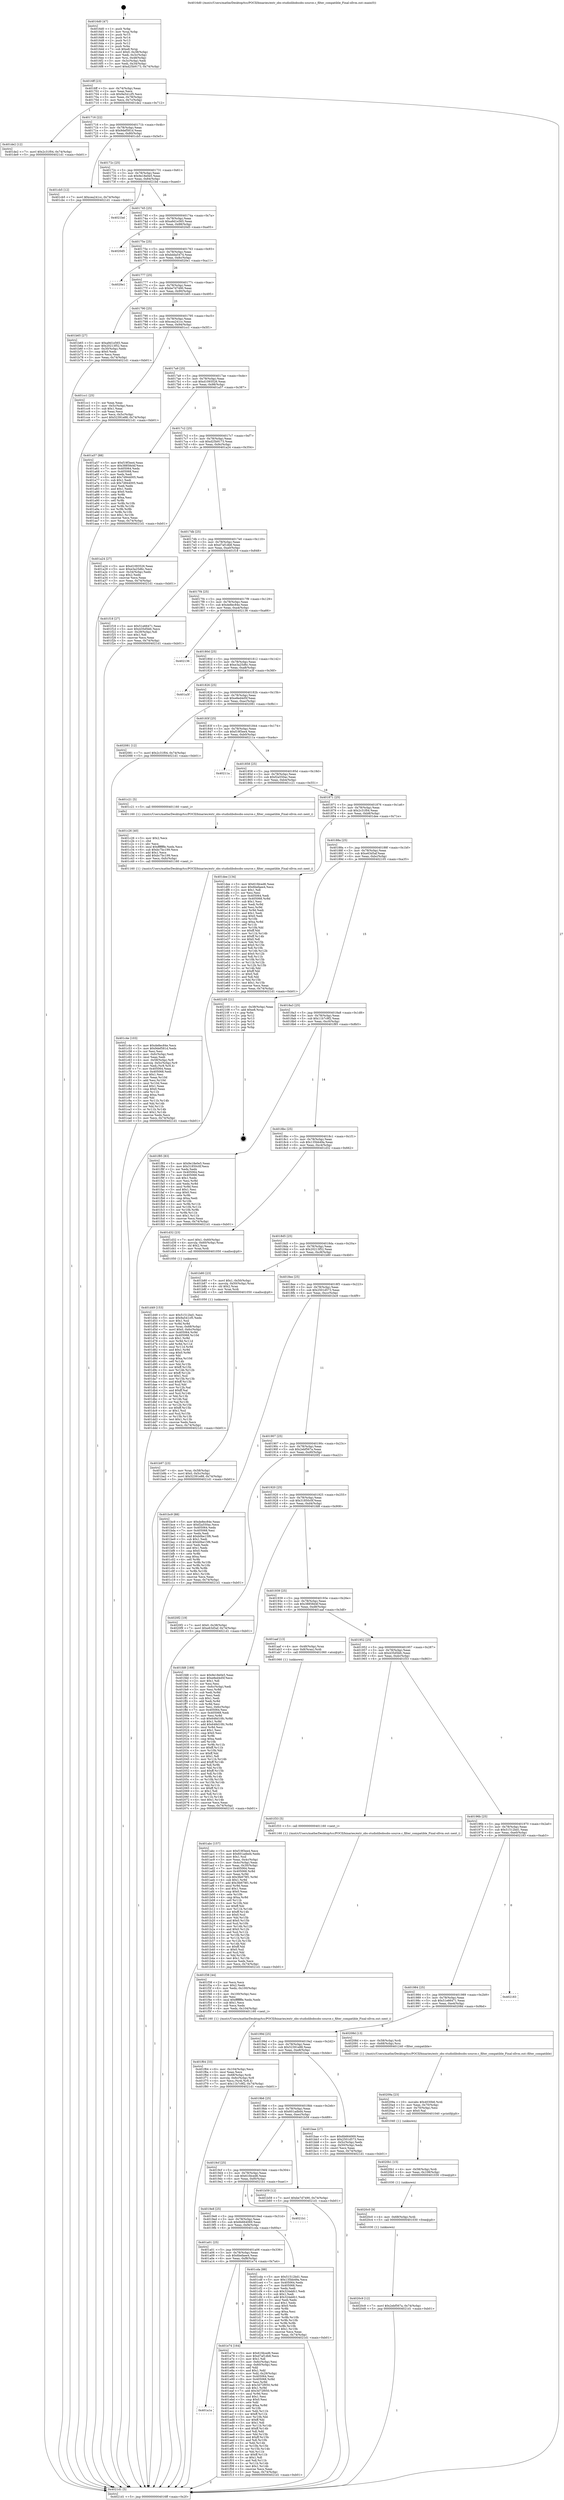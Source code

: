 digraph "0x4016d0" {
  label = "0x4016d0 (/mnt/c/Users/mathe/Desktop/tcc/POCII/binaries/extr_obs-studiolibobsobs-source.c_filter_compatible_Final-ollvm.out::main(0))"
  labelloc = "t"
  node[shape=record]

  Entry [label="",width=0.3,height=0.3,shape=circle,fillcolor=black,style=filled]
  "0x4016ff" [label="{
     0x4016ff [23]\l
     | [instrs]\l
     &nbsp;&nbsp;0x4016ff \<+3\>: mov -0x74(%rbp),%eax\l
     &nbsp;&nbsp;0x401702 \<+2\>: mov %eax,%ecx\l
     &nbsp;&nbsp;0x401704 \<+6\>: sub $0x9a541cf5,%ecx\l
     &nbsp;&nbsp;0x40170a \<+3\>: mov %eax,-0x78(%rbp)\l
     &nbsp;&nbsp;0x40170d \<+3\>: mov %ecx,-0x7c(%rbp)\l
     &nbsp;&nbsp;0x401710 \<+6\>: je 0000000000401de2 \<main+0x712\>\l
  }"]
  "0x401de2" [label="{
     0x401de2 [12]\l
     | [instrs]\l
     &nbsp;&nbsp;0x401de2 \<+7\>: movl $0x2c31f04,-0x74(%rbp)\l
     &nbsp;&nbsp;0x401de9 \<+5\>: jmp 00000000004021d1 \<main+0xb01\>\l
  }"]
  "0x401716" [label="{
     0x401716 [22]\l
     | [instrs]\l
     &nbsp;&nbsp;0x401716 \<+5\>: jmp 000000000040171b \<main+0x4b\>\l
     &nbsp;&nbsp;0x40171b \<+3\>: mov -0x78(%rbp),%eax\l
     &nbsp;&nbsp;0x40171e \<+5\>: sub $0x9def581d,%eax\l
     &nbsp;&nbsp;0x401723 \<+3\>: mov %eax,-0x80(%rbp)\l
     &nbsp;&nbsp;0x401726 \<+6\>: je 0000000000401cb5 \<main+0x5e5\>\l
  }"]
  Exit [label="",width=0.3,height=0.3,shape=circle,fillcolor=black,style=filled,peripheries=2]
  "0x401cb5" [label="{
     0x401cb5 [12]\l
     | [instrs]\l
     &nbsp;&nbsp;0x401cb5 \<+7\>: movl $0xcea241cc,-0x74(%rbp)\l
     &nbsp;&nbsp;0x401cbc \<+5\>: jmp 00000000004021d1 \<main+0xb01\>\l
  }"]
  "0x40172c" [label="{
     0x40172c [25]\l
     | [instrs]\l
     &nbsp;&nbsp;0x40172c \<+5\>: jmp 0000000000401731 \<main+0x61\>\l
     &nbsp;&nbsp;0x401731 \<+3\>: mov -0x78(%rbp),%eax\l
     &nbsp;&nbsp;0x401734 \<+5\>: sub $0x9e18e0e5,%eax\l
     &nbsp;&nbsp;0x401739 \<+6\>: mov %eax,-0x84(%rbp)\l
     &nbsp;&nbsp;0x40173f \<+6\>: je 00000000004021bd \<main+0xaed\>\l
  }"]
  "0x4020c9" [label="{
     0x4020c9 [12]\l
     | [instrs]\l
     &nbsp;&nbsp;0x4020c9 \<+7\>: movl $0x2ebf567a,-0x74(%rbp)\l
     &nbsp;&nbsp;0x4020d0 \<+5\>: jmp 00000000004021d1 \<main+0xb01\>\l
  }"]
  "0x4021bd" [label="{
     0x4021bd\l
  }", style=dashed]
  "0x401745" [label="{
     0x401745 [25]\l
     | [instrs]\l
     &nbsp;&nbsp;0x401745 \<+5\>: jmp 000000000040174a \<main+0x7a\>\l
     &nbsp;&nbsp;0x40174a \<+3\>: mov -0x78(%rbp),%eax\l
     &nbsp;&nbsp;0x40174d \<+5\>: sub $0xa9d1e565,%eax\l
     &nbsp;&nbsp;0x401752 \<+6\>: mov %eax,-0x88(%rbp)\l
     &nbsp;&nbsp;0x401758 \<+6\>: je 00000000004020d5 \<main+0xa05\>\l
  }"]
  "0x4020c0" [label="{
     0x4020c0 [9]\l
     | [instrs]\l
     &nbsp;&nbsp;0x4020c0 \<+4\>: mov -0x68(%rbp),%rdi\l
     &nbsp;&nbsp;0x4020c4 \<+5\>: call 0000000000401030 \<free@plt\>\l
     | [calls]\l
     &nbsp;&nbsp;0x401030 \{1\} (unknown)\l
  }"]
  "0x4020d5" [label="{
     0x4020d5\l
  }", style=dashed]
  "0x40175e" [label="{
     0x40175e [25]\l
     | [instrs]\l
     &nbsp;&nbsp;0x40175e \<+5\>: jmp 0000000000401763 \<main+0x93\>\l
     &nbsp;&nbsp;0x401763 \<+3\>: mov -0x78(%rbp),%eax\l
     &nbsp;&nbsp;0x401766 \<+5\>: sub $0xbdda5474,%eax\l
     &nbsp;&nbsp;0x40176b \<+6\>: mov %eax,-0x8c(%rbp)\l
     &nbsp;&nbsp;0x401771 \<+6\>: je 00000000004020e1 \<main+0xa11\>\l
  }"]
  "0x4020b1" [label="{
     0x4020b1 [15]\l
     | [instrs]\l
     &nbsp;&nbsp;0x4020b1 \<+4\>: mov -0x58(%rbp),%rdi\l
     &nbsp;&nbsp;0x4020b5 \<+6\>: mov %eax,-0x108(%rbp)\l
     &nbsp;&nbsp;0x4020bb \<+5\>: call 0000000000401030 \<free@plt\>\l
     | [calls]\l
     &nbsp;&nbsp;0x401030 \{1\} (unknown)\l
  }"]
  "0x4020e1" [label="{
     0x4020e1\l
  }", style=dashed]
  "0x401777" [label="{
     0x401777 [25]\l
     | [instrs]\l
     &nbsp;&nbsp;0x401777 \<+5\>: jmp 000000000040177c \<main+0xac\>\l
     &nbsp;&nbsp;0x40177c \<+3\>: mov -0x78(%rbp),%eax\l
     &nbsp;&nbsp;0x40177f \<+5\>: sub $0xbe7d7490,%eax\l
     &nbsp;&nbsp;0x401784 \<+6\>: mov %eax,-0x90(%rbp)\l
     &nbsp;&nbsp;0x40178a \<+6\>: je 0000000000401b65 \<main+0x495\>\l
  }"]
  "0x40209a" [label="{
     0x40209a [23]\l
     | [instrs]\l
     &nbsp;&nbsp;0x40209a \<+10\>: movabs $0x4030b6,%rdi\l
     &nbsp;&nbsp;0x4020a4 \<+3\>: mov %eax,-0x70(%rbp)\l
     &nbsp;&nbsp;0x4020a7 \<+3\>: mov -0x70(%rbp),%esi\l
     &nbsp;&nbsp;0x4020aa \<+2\>: mov $0x0,%al\l
     &nbsp;&nbsp;0x4020ac \<+5\>: call 0000000000401040 \<printf@plt\>\l
     | [calls]\l
     &nbsp;&nbsp;0x401040 \{1\} (unknown)\l
  }"]
  "0x401b65" [label="{
     0x401b65 [27]\l
     | [instrs]\l
     &nbsp;&nbsp;0x401b65 \<+5\>: mov $0xa9d1e565,%eax\l
     &nbsp;&nbsp;0x401b6a \<+5\>: mov $0x20213f52,%ecx\l
     &nbsp;&nbsp;0x401b6f \<+3\>: mov -0x30(%rbp),%edx\l
     &nbsp;&nbsp;0x401b72 \<+3\>: cmp $0x0,%edx\l
     &nbsp;&nbsp;0x401b75 \<+3\>: cmove %ecx,%eax\l
     &nbsp;&nbsp;0x401b78 \<+3\>: mov %eax,-0x74(%rbp)\l
     &nbsp;&nbsp;0x401b7b \<+5\>: jmp 00000000004021d1 \<main+0xb01\>\l
  }"]
  "0x401790" [label="{
     0x401790 [25]\l
     | [instrs]\l
     &nbsp;&nbsp;0x401790 \<+5\>: jmp 0000000000401795 \<main+0xc5\>\l
     &nbsp;&nbsp;0x401795 \<+3\>: mov -0x78(%rbp),%eax\l
     &nbsp;&nbsp;0x401798 \<+5\>: sub $0xcea241cc,%eax\l
     &nbsp;&nbsp;0x40179d \<+6\>: mov %eax,-0x94(%rbp)\l
     &nbsp;&nbsp;0x4017a3 \<+6\>: je 0000000000401cc1 \<main+0x5f1\>\l
  }"]
  "0x401f64" [label="{
     0x401f64 [33]\l
     | [instrs]\l
     &nbsp;&nbsp;0x401f64 \<+6\>: mov -0x104(%rbp),%ecx\l
     &nbsp;&nbsp;0x401f6a \<+3\>: imul %eax,%ecx\l
     &nbsp;&nbsp;0x401f6d \<+4\>: mov -0x68(%rbp),%rdi\l
     &nbsp;&nbsp;0x401f71 \<+4\>: movslq -0x6c(%rbp),%r8\l
     &nbsp;&nbsp;0x401f75 \<+4\>: mov %ecx,(%rdi,%r8,4)\l
     &nbsp;&nbsp;0x401f79 \<+7\>: movl $0x11b7c9f2,-0x74(%rbp)\l
     &nbsp;&nbsp;0x401f80 \<+5\>: jmp 00000000004021d1 \<main+0xb01\>\l
  }"]
  "0x401cc1" [label="{
     0x401cc1 [25]\l
     | [instrs]\l
     &nbsp;&nbsp;0x401cc1 \<+2\>: xor %eax,%eax\l
     &nbsp;&nbsp;0x401cc3 \<+3\>: mov -0x5c(%rbp),%ecx\l
     &nbsp;&nbsp;0x401cc6 \<+3\>: sub $0x1,%eax\l
     &nbsp;&nbsp;0x401cc9 \<+2\>: sub %eax,%ecx\l
     &nbsp;&nbsp;0x401ccb \<+3\>: mov %ecx,-0x5c(%rbp)\l
     &nbsp;&nbsp;0x401cce \<+7\>: movl $0x52391e88,-0x74(%rbp)\l
     &nbsp;&nbsp;0x401cd5 \<+5\>: jmp 00000000004021d1 \<main+0xb01\>\l
  }"]
  "0x4017a9" [label="{
     0x4017a9 [25]\l
     | [instrs]\l
     &nbsp;&nbsp;0x4017a9 \<+5\>: jmp 00000000004017ae \<main+0xde\>\l
     &nbsp;&nbsp;0x4017ae \<+3\>: mov -0x78(%rbp),%eax\l
     &nbsp;&nbsp;0x4017b1 \<+5\>: sub $0xd1093526,%eax\l
     &nbsp;&nbsp;0x4017b6 \<+6\>: mov %eax,-0x98(%rbp)\l
     &nbsp;&nbsp;0x4017bc \<+6\>: je 0000000000401a57 \<main+0x387\>\l
  }"]
  "0x401f38" [label="{
     0x401f38 [44]\l
     | [instrs]\l
     &nbsp;&nbsp;0x401f38 \<+2\>: xor %ecx,%ecx\l
     &nbsp;&nbsp;0x401f3a \<+5\>: mov $0x2,%edx\l
     &nbsp;&nbsp;0x401f3f \<+6\>: mov %edx,-0x100(%rbp)\l
     &nbsp;&nbsp;0x401f45 \<+1\>: cltd\l
     &nbsp;&nbsp;0x401f46 \<+6\>: mov -0x100(%rbp),%esi\l
     &nbsp;&nbsp;0x401f4c \<+2\>: idiv %esi\l
     &nbsp;&nbsp;0x401f4e \<+6\>: imul $0xfffffffe,%edx,%edx\l
     &nbsp;&nbsp;0x401f54 \<+3\>: sub $0x1,%ecx\l
     &nbsp;&nbsp;0x401f57 \<+2\>: sub %ecx,%edx\l
     &nbsp;&nbsp;0x401f59 \<+6\>: mov %edx,-0x104(%rbp)\l
     &nbsp;&nbsp;0x401f5f \<+5\>: call 0000000000401160 \<next_i\>\l
     | [calls]\l
     &nbsp;&nbsp;0x401160 \{1\} (/mnt/c/Users/mathe/Desktop/tcc/POCII/binaries/extr_obs-studiolibobsobs-source.c_filter_compatible_Final-ollvm.out::next_i)\l
  }"]
  "0x401a57" [label="{
     0x401a57 [88]\l
     | [instrs]\l
     &nbsp;&nbsp;0x401a57 \<+5\>: mov $0xf19f3ee4,%eax\l
     &nbsp;&nbsp;0x401a5c \<+5\>: mov $0x38858d4f,%ecx\l
     &nbsp;&nbsp;0x401a61 \<+7\>: mov 0x405064,%edx\l
     &nbsp;&nbsp;0x401a68 \<+7\>: mov 0x405068,%esi\l
     &nbsp;&nbsp;0x401a6f \<+2\>: mov %edx,%edi\l
     &nbsp;&nbsp;0x401a71 \<+6\>: add $0x7d944005,%edi\l
     &nbsp;&nbsp;0x401a77 \<+3\>: sub $0x1,%edi\l
     &nbsp;&nbsp;0x401a7a \<+6\>: sub $0x7d944005,%edi\l
     &nbsp;&nbsp;0x401a80 \<+3\>: imul %edi,%edx\l
     &nbsp;&nbsp;0x401a83 \<+3\>: and $0x1,%edx\l
     &nbsp;&nbsp;0x401a86 \<+3\>: cmp $0x0,%edx\l
     &nbsp;&nbsp;0x401a89 \<+4\>: sete %r8b\l
     &nbsp;&nbsp;0x401a8d \<+3\>: cmp $0xa,%esi\l
     &nbsp;&nbsp;0x401a90 \<+4\>: setl %r9b\l
     &nbsp;&nbsp;0x401a94 \<+3\>: mov %r8b,%r10b\l
     &nbsp;&nbsp;0x401a97 \<+3\>: and %r9b,%r10b\l
     &nbsp;&nbsp;0x401a9a \<+3\>: xor %r9b,%r8b\l
     &nbsp;&nbsp;0x401a9d \<+3\>: or %r8b,%r10b\l
     &nbsp;&nbsp;0x401aa0 \<+4\>: test $0x1,%r10b\l
     &nbsp;&nbsp;0x401aa4 \<+3\>: cmovne %ecx,%eax\l
     &nbsp;&nbsp;0x401aa7 \<+3\>: mov %eax,-0x74(%rbp)\l
     &nbsp;&nbsp;0x401aaa \<+5\>: jmp 00000000004021d1 \<main+0xb01\>\l
  }"]
  "0x4017c2" [label="{
     0x4017c2 [25]\l
     | [instrs]\l
     &nbsp;&nbsp;0x4017c2 \<+5\>: jmp 00000000004017c7 \<main+0xf7\>\l
     &nbsp;&nbsp;0x4017c7 \<+3\>: mov -0x78(%rbp),%eax\l
     &nbsp;&nbsp;0x4017ca \<+5\>: sub $0xd25b9173,%eax\l
     &nbsp;&nbsp;0x4017cf \<+6\>: mov %eax,-0x9c(%rbp)\l
     &nbsp;&nbsp;0x4017d5 \<+6\>: je 0000000000401a24 \<main+0x354\>\l
  }"]
  "0x401a1a" [label="{
     0x401a1a\l
  }", style=dashed]
  "0x401a24" [label="{
     0x401a24 [27]\l
     | [instrs]\l
     &nbsp;&nbsp;0x401a24 \<+5\>: mov $0xd1093526,%eax\l
     &nbsp;&nbsp;0x401a29 \<+5\>: mov $0xe3a25d6c,%ecx\l
     &nbsp;&nbsp;0x401a2e \<+3\>: mov -0x34(%rbp),%edx\l
     &nbsp;&nbsp;0x401a31 \<+3\>: cmp $0x2,%edx\l
     &nbsp;&nbsp;0x401a34 \<+3\>: cmovne %ecx,%eax\l
     &nbsp;&nbsp;0x401a37 \<+3\>: mov %eax,-0x74(%rbp)\l
     &nbsp;&nbsp;0x401a3a \<+5\>: jmp 00000000004021d1 \<main+0xb01\>\l
  }"]
  "0x4017db" [label="{
     0x4017db [25]\l
     | [instrs]\l
     &nbsp;&nbsp;0x4017db \<+5\>: jmp 00000000004017e0 \<main+0x110\>\l
     &nbsp;&nbsp;0x4017e0 \<+3\>: mov -0x78(%rbp),%eax\l
     &nbsp;&nbsp;0x4017e3 \<+5\>: sub $0xd7af1db8,%eax\l
     &nbsp;&nbsp;0x4017e8 \<+6\>: mov %eax,-0xa0(%rbp)\l
     &nbsp;&nbsp;0x4017ee \<+6\>: je 0000000000401f18 \<main+0x848\>\l
  }"]
  "0x4021d1" [label="{
     0x4021d1 [5]\l
     | [instrs]\l
     &nbsp;&nbsp;0x4021d1 \<+5\>: jmp 00000000004016ff \<main+0x2f\>\l
  }"]
  "0x4016d0" [label="{
     0x4016d0 [47]\l
     | [instrs]\l
     &nbsp;&nbsp;0x4016d0 \<+1\>: push %rbp\l
     &nbsp;&nbsp;0x4016d1 \<+3\>: mov %rsp,%rbp\l
     &nbsp;&nbsp;0x4016d4 \<+2\>: push %r15\l
     &nbsp;&nbsp;0x4016d6 \<+2\>: push %r14\l
     &nbsp;&nbsp;0x4016d8 \<+2\>: push %r13\l
     &nbsp;&nbsp;0x4016da \<+2\>: push %r12\l
     &nbsp;&nbsp;0x4016dc \<+1\>: push %rbx\l
     &nbsp;&nbsp;0x4016dd \<+7\>: sub $0xe8,%rsp\l
     &nbsp;&nbsp;0x4016e4 \<+7\>: movl $0x0,-0x38(%rbp)\l
     &nbsp;&nbsp;0x4016eb \<+3\>: mov %edi,-0x3c(%rbp)\l
     &nbsp;&nbsp;0x4016ee \<+4\>: mov %rsi,-0x48(%rbp)\l
     &nbsp;&nbsp;0x4016f2 \<+3\>: mov -0x3c(%rbp),%edi\l
     &nbsp;&nbsp;0x4016f5 \<+3\>: mov %edi,-0x34(%rbp)\l
     &nbsp;&nbsp;0x4016f8 \<+7\>: movl $0xd25b9173,-0x74(%rbp)\l
  }"]
  "0x401e74" [label="{
     0x401e74 [164]\l
     | [instrs]\l
     &nbsp;&nbsp;0x401e74 \<+5\>: mov $0x61fdced6,%eax\l
     &nbsp;&nbsp;0x401e79 \<+5\>: mov $0xd7af1db8,%ecx\l
     &nbsp;&nbsp;0x401e7e \<+2\>: mov $0x1,%dl\l
     &nbsp;&nbsp;0x401e80 \<+3\>: mov -0x6c(%rbp),%esi\l
     &nbsp;&nbsp;0x401e83 \<+3\>: cmp -0x60(%rbp),%esi\l
     &nbsp;&nbsp;0x401e86 \<+4\>: setl %dil\l
     &nbsp;&nbsp;0x401e8a \<+4\>: and $0x1,%dil\l
     &nbsp;&nbsp;0x401e8e \<+4\>: mov %dil,-0x29(%rbp)\l
     &nbsp;&nbsp;0x401e92 \<+7\>: mov 0x405064,%esi\l
     &nbsp;&nbsp;0x401e99 \<+8\>: mov 0x405068,%r8d\l
     &nbsp;&nbsp;0x401ea1 \<+3\>: mov %esi,%r9d\l
     &nbsp;&nbsp;0x401ea4 \<+7\>: sub $0x3d72f050,%r9d\l
     &nbsp;&nbsp;0x401eab \<+4\>: sub $0x1,%r9d\l
     &nbsp;&nbsp;0x401eaf \<+7\>: add $0x3d72f050,%r9d\l
     &nbsp;&nbsp;0x401eb6 \<+4\>: imul %r9d,%esi\l
     &nbsp;&nbsp;0x401eba \<+3\>: and $0x1,%esi\l
     &nbsp;&nbsp;0x401ebd \<+3\>: cmp $0x0,%esi\l
     &nbsp;&nbsp;0x401ec0 \<+4\>: sete %dil\l
     &nbsp;&nbsp;0x401ec4 \<+4\>: cmp $0xa,%r8d\l
     &nbsp;&nbsp;0x401ec8 \<+4\>: setl %r10b\l
     &nbsp;&nbsp;0x401ecc \<+3\>: mov %dil,%r11b\l
     &nbsp;&nbsp;0x401ecf \<+4\>: xor $0xff,%r11b\l
     &nbsp;&nbsp;0x401ed3 \<+3\>: mov %r10b,%bl\l
     &nbsp;&nbsp;0x401ed6 \<+3\>: xor $0xff,%bl\l
     &nbsp;&nbsp;0x401ed9 \<+3\>: xor $0x1,%dl\l
     &nbsp;&nbsp;0x401edc \<+3\>: mov %r11b,%r14b\l
     &nbsp;&nbsp;0x401edf \<+4\>: and $0xff,%r14b\l
     &nbsp;&nbsp;0x401ee3 \<+3\>: and %dl,%dil\l
     &nbsp;&nbsp;0x401ee6 \<+3\>: mov %bl,%r15b\l
     &nbsp;&nbsp;0x401ee9 \<+4\>: and $0xff,%r15b\l
     &nbsp;&nbsp;0x401eed \<+3\>: and %dl,%r10b\l
     &nbsp;&nbsp;0x401ef0 \<+3\>: or %dil,%r14b\l
     &nbsp;&nbsp;0x401ef3 \<+3\>: or %r10b,%r15b\l
     &nbsp;&nbsp;0x401ef6 \<+3\>: xor %r15b,%r14b\l
     &nbsp;&nbsp;0x401ef9 \<+3\>: or %bl,%r11b\l
     &nbsp;&nbsp;0x401efc \<+4\>: xor $0xff,%r11b\l
     &nbsp;&nbsp;0x401f00 \<+3\>: or $0x1,%dl\l
     &nbsp;&nbsp;0x401f03 \<+3\>: and %dl,%r11b\l
     &nbsp;&nbsp;0x401f06 \<+3\>: or %r11b,%r14b\l
     &nbsp;&nbsp;0x401f09 \<+4\>: test $0x1,%r14b\l
     &nbsp;&nbsp;0x401f0d \<+3\>: cmovne %ecx,%eax\l
     &nbsp;&nbsp;0x401f10 \<+3\>: mov %eax,-0x74(%rbp)\l
     &nbsp;&nbsp;0x401f13 \<+5\>: jmp 00000000004021d1 \<main+0xb01\>\l
  }"]
  "0x401f18" [label="{
     0x401f18 [27]\l
     | [instrs]\l
     &nbsp;&nbsp;0x401f18 \<+5\>: mov $0x51e66471,%eax\l
     &nbsp;&nbsp;0x401f1d \<+5\>: mov $0x435d5bfc,%ecx\l
     &nbsp;&nbsp;0x401f22 \<+3\>: mov -0x29(%rbp),%dl\l
     &nbsp;&nbsp;0x401f25 \<+3\>: test $0x1,%dl\l
     &nbsp;&nbsp;0x401f28 \<+3\>: cmovne %ecx,%eax\l
     &nbsp;&nbsp;0x401f2b \<+3\>: mov %eax,-0x74(%rbp)\l
     &nbsp;&nbsp;0x401f2e \<+5\>: jmp 00000000004021d1 \<main+0xb01\>\l
  }"]
  "0x4017f4" [label="{
     0x4017f4 [25]\l
     | [instrs]\l
     &nbsp;&nbsp;0x4017f4 \<+5\>: jmp 00000000004017f9 \<main+0x129\>\l
     &nbsp;&nbsp;0x4017f9 \<+3\>: mov -0x78(%rbp),%eax\l
     &nbsp;&nbsp;0x4017fc \<+5\>: sub $0xde8ec84e,%eax\l
     &nbsp;&nbsp;0x401801 \<+6\>: mov %eax,-0xa4(%rbp)\l
     &nbsp;&nbsp;0x401807 \<+6\>: je 0000000000402136 \<main+0xa66\>\l
  }"]
  "0x401d49" [label="{
     0x401d49 [153]\l
     | [instrs]\l
     &nbsp;&nbsp;0x401d49 \<+5\>: mov $0x51512bd1,%ecx\l
     &nbsp;&nbsp;0x401d4e \<+5\>: mov $0x9a541cf5,%edx\l
     &nbsp;&nbsp;0x401d53 \<+3\>: mov $0x1,%sil\l
     &nbsp;&nbsp;0x401d56 \<+3\>: xor %r8d,%r8d\l
     &nbsp;&nbsp;0x401d59 \<+4\>: mov %rax,-0x68(%rbp)\l
     &nbsp;&nbsp;0x401d5d \<+7\>: movl $0x0,-0x6c(%rbp)\l
     &nbsp;&nbsp;0x401d64 \<+8\>: mov 0x405064,%r9d\l
     &nbsp;&nbsp;0x401d6c \<+8\>: mov 0x405068,%r10d\l
     &nbsp;&nbsp;0x401d74 \<+4\>: sub $0x1,%r8d\l
     &nbsp;&nbsp;0x401d78 \<+3\>: mov %r9d,%r11d\l
     &nbsp;&nbsp;0x401d7b \<+3\>: add %r8d,%r11d\l
     &nbsp;&nbsp;0x401d7e \<+4\>: imul %r11d,%r9d\l
     &nbsp;&nbsp;0x401d82 \<+4\>: and $0x1,%r9d\l
     &nbsp;&nbsp;0x401d86 \<+4\>: cmp $0x0,%r9d\l
     &nbsp;&nbsp;0x401d8a \<+3\>: sete %bl\l
     &nbsp;&nbsp;0x401d8d \<+4\>: cmp $0xa,%r10d\l
     &nbsp;&nbsp;0x401d91 \<+4\>: setl %r14b\l
     &nbsp;&nbsp;0x401d95 \<+3\>: mov %bl,%r15b\l
     &nbsp;&nbsp;0x401d98 \<+4\>: xor $0xff,%r15b\l
     &nbsp;&nbsp;0x401d9c \<+3\>: mov %r14b,%r12b\l
     &nbsp;&nbsp;0x401d9f \<+4\>: xor $0xff,%r12b\l
     &nbsp;&nbsp;0x401da3 \<+4\>: xor $0x1,%sil\l
     &nbsp;&nbsp;0x401da7 \<+3\>: mov %r15b,%r13b\l
     &nbsp;&nbsp;0x401daa \<+4\>: and $0xff,%r13b\l
     &nbsp;&nbsp;0x401dae \<+3\>: and %sil,%bl\l
     &nbsp;&nbsp;0x401db1 \<+3\>: mov %r12b,%al\l
     &nbsp;&nbsp;0x401db4 \<+2\>: and $0xff,%al\l
     &nbsp;&nbsp;0x401db6 \<+3\>: and %sil,%r14b\l
     &nbsp;&nbsp;0x401db9 \<+3\>: or %bl,%r13b\l
     &nbsp;&nbsp;0x401dbc \<+3\>: or %r14b,%al\l
     &nbsp;&nbsp;0x401dbf \<+3\>: xor %al,%r13b\l
     &nbsp;&nbsp;0x401dc2 \<+3\>: or %r12b,%r15b\l
     &nbsp;&nbsp;0x401dc5 \<+4\>: xor $0xff,%r15b\l
     &nbsp;&nbsp;0x401dc9 \<+4\>: or $0x1,%sil\l
     &nbsp;&nbsp;0x401dcd \<+3\>: and %sil,%r15b\l
     &nbsp;&nbsp;0x401dd0 \<+3\>: or %r15b,%r13b\l
     &nbsp;&nbsp;0x401dd3 \<+4\>: test $0x1,%r13b\l
     &nbsp;&nbsp;0x401dd7 \<+3\>: cmovne %edx,%ecx\l
     &nbsp;&nbsp;0x401dda \<+3\>: mov %ecx,-0x74(%rbp)\l
     &nbsp;&nbsp;0x401ddd \<+5\>: jmp 00000000004021d1 \<main+0xb01\>\l
  }"]
  "0x402136" [label="{
     0x402136\l
  }", style=dashed]
  "0x40180d" [label="{
     0x40180d [25]\l
     | [instrs]\l
     &nbsp;&nbsp;0x40180d \<+5\>: jmp 0000000000401812 \<main+0x142\>\l
     &nbsp;&nbsp;0x401812 \<+3\>: mov -0x78(%rbp),%eax\l
     &nbsp;&nbsp;0x401815 \<+5\>: sub $0xe3a25d6c,%eax\l
     &nbsp;&nbsp;0x40181a \<+6\>: mov %eax,-0xa8(%rbp)\l
     &nbsp;&nbsp;0x401820 \<+6\>: je 0000000000401a3f \<main+0x36f\>\l
  }"]
  "0x401a01" [label="{
     0x401a01 [25]\l
     | [instrs]\l
     &nbsp;&nbsp;0x401a01 \<+5\>: jmp 0000000000401a06 \<main+0x336\>\l
     &nbsp;&nbsp;0x401a06 \<+3\>: mov -0x78(%rbp),%eax\l
     &nbsp;&nbsp;0x401a09 \<+5\>: sub $0x6befaee4,%eax\l
     &nbsp;&nbsp;0x401a0e \<+6\>: mov %eax,-0xf8(%rbp)\l
     &nbsp;&nbsp;0x401a14 \<+6\>: je 0000000000401e74 \<main+0x7a4\>\l
  }"]
  "0x401a3f" [label="{
     0x401a3f\l
  }", style=dashed]
  "0x401826" [label="{
     0x401826 [25]\l
     | [instrs]\l
     &nbsp;&nbsp;0x401826 \<+5\>: jmp 000000000040182b \<main+0x15b\>\l
     &nbsp;&nbsp;0x40182b \<+3\>: mov -0x78(%rbp),%eax\l
     &nbsp;&nbsp;0x40182e \<+5\>: sub $0xe8ed4d5f,%eax\l
     &nbsp;&nbsp;0x401833 \<+6\>: mov %eax,-0xac(%rbp)\l
     &nbsp;&nbsp;0x401839 \<+6\>: je 0000000000402081 \<main+0x9b1\>\l
  }"]
  "0x401cda" [label="{
     0x401cda [88]\l
     | [instrs]\l
     &nbsp;&nbsp;0x401cda \<+5\>: mov $0x51512bd1,%eax\l
     &nbsp;&nbsp;0x401cdf \<+5\>: mov $0x135bb49a,%ecx\l
     &nbsp;&nbsp;0x401ce4 \<+7\>: mov 0x405064,%edx\l
     &nbsp;&nbsp;0x401ceb \<+7\>: mov 0x405068,%esi\l
     &nbsp;&nbsp;0x401cf2 \<+2\>: mov %edx,%edi\l
     &nbsp;&nbsp;0x401cf4 \<+6\>: sub $0x324abfc1,%edi\l
     &nbsp;&nbsp;0x401cfa \<+3\>: sub $0x1,%edi\l
     &nbsp;&nbsp;0x401cfd \<+6\>: add $0x324abfc1,%edi\l
     &nbsp;&nbsp;0x401d03 \<+3\>: imul %edi,%edx\l
     &nbsp;&nbsp;0x401d06 \<+3\>: and $0x1,%edx\l
     &nbsp;&nbsp;0x401d09 \<+3\>: cmp $0x0,%edx\l
     &nbsp;&nbsp;0x401d0c \<+4\>: sete %r8b\l
     &nbsp;&nbsp;0x401d10 \<+3\>: cmp $0xa,%esi\l
     &nbsp;&nbsp;0x401d13 \<+4\>: setl %r9b\l
     &nbsp;&nbsp;0x401d17 \<+3\>: mov %r8b,%r10b\l
     &nbsp;&nbsp;0x401d1a \<+3\>: and %r9b,%r10b\l
     &nbsp;&nbsp;0x401d1d \<+3\>: xor %r9b,%r8b\l
     &nbsp;&nbsp;0x401d20 \<+3\>: or %r8b,%r10b\l
     &nbsp;&nbsp;0x401d23 \<+4\>: test $0x1,%r10b\l
     &nbsp;&nbsp;0x401d27 \<+3\>: cmovne %ecx,%eax\l
     &nbsp;&nbsp;0x401d2a \<+3\>: mov %eax,-0x74(%rbp)\l
     &nbsp;&nbsp;0x401d2d \<+5\>: jmp 00000000004021d1 \<main+0xb01\>\l
  }"]
  "0x402081" [label="{
     0x402081 [12]\l
     | [instrs]\l
     &nbsp;&nbsp;0x402081 \<+7\>: movl $0x2c31f04,-0x74(%rbp)\l
     &nbsp;&nbsp;0x402088 \<+5\>: jmp 00000000004021d1 \<main+0xb01\>\l
  }"]
  "0x40183f" [label="{
     0x40183f [25]\l
     | [instrs]\l
     &nbsp;&nbsp;0x40183f \<+5\>: jmp 0000000000401844 \<main+0x174\>\l
     &nbsp;&nbsp;0x401844 \<+3\>: mov -0x78(%rbp),%eax\l
     &nbsp;&nbsp;0x401847 \<+5\>: sub $0xf19f3ee4,%eax\l
     &nbsp;&nbsp;0x40184c \<+6\>: mov %eax,-0xb0(%rbp)\l
     &nbsp;&nbsp;0x401852 \<+6\>: je 000000000040211a \<main+0xa4a\>\l
  }"]
  "0x4019e8" [label="{
     0x4019e8 [25]\l
     | [instrs]\l
     &nbsp;&nbsp;0x4019e8 \<+5\>: jmp 00000000004019ed \<main+0x31d\>\l
     &nbsp;&nbsp;0x4019ed \<+3\>: mov -0x78(%rbp),%eax\l
     &nbsp;&nbsp;0x4019f0 \<+5\>: sub $0x6b664069,%eax\l
     &nbsp;&nbsp;0x4019f5 \<+6\>: mov %eax,-0xf4(%rbp)\l
     &nbsp;&nbsp;0x4019fb \<+6\>: je 0000000000401cda \<main+0x60a\>\l
  }"]
  "0x40211a" [label="{
     0x40211a\l
  }", style=dashed]
  "0x401858" [label="{
     0x401858 [25]\l
     | [instrs]\l
     &nbsp;&nbsp;0x401858 \<+5\>: jmp 000000000040185d \<main+0x18d\>\l
     &nbsp;&nbsp;0x40185d \<+3\>: mov -0x78(%rbp),%eax\l
     &nbsp;&nbsp;0x401860 \<+5\>: sub $0xf2a550ac,%eax\l
     &nbsp;&nbsp;0x401865 \<+6\>: mov %eax,-0xb4(%rbp)\l
     &nbsp;&nbsp;0x40186b \<+6\>: je 0000000000401c21 \<main+0x551\>\l
  }"]
  "0x4021b1" [label="{
     0x4021b1\l
  }", style=dashed]
  "0x401c21" [label="{
     0x401c21 [5]\l
     | [instrs]\l
     &nbsp;&nbsp;0x401c21 \<+5\>: call 0000000000401160 \<next_i\>\l
     | [calls]\l
     &nbsp;&nbsp;0x401160 \{1\} (/mnt/c/Users/mathe/Desktop/tcc/POCII/binaries/extr_obs-studiolibobsobs-source.c_filter_compatible_Final-ollvm.out::next_i)\l
  }"]
  "0x401871" [label="{
     0x401871 [25]\l
     | [instrs]\l
     &nbsp;&nbsp;0x401871 \<+5\>: jmp 0000000000401876 \<main+0x1a6\>\l
     &nbsp;&nbsp;0x401876 \<+3\>: mov -0x78(%rbp),%eax\l
     &nbsp;&nbsp;0x401879 \<+5\>: sub $0x2c31f04,%eax\l
     &nbsp;&nbsp;0x40187e \<+6\>: mov %eax,-0xb8(%rbp)\l
     &nbsp;&nbsp;0x401884 \<+6\>: je 0000000000401dee \<main+0x71e\>\l
  }"]
  "0x401c4e" [label="{
     0x401c4e [103]\l
     | [instrs]\l
     &nbsp;&nbsp;0x401c4e \<+5\>: mov $0xde8ec84e,%ecx\l
     &nbsp;&nbsp;0x401c53 \<+5\>: mov $0x9def581d,%edx\l
     &nbsp;&nbsp;0x401c58 \<+2\>: xor %esi,%esi\l
     &nbsp;&nbsp;0x401c5a \<+6\>: mov -0xfc(%rbp),%edi\l
     &nbsp;&nbsp;0x401c60 \<+3\>: imul %eax,%edi\l
     &nbsp;&nbsp;0x401c63 \<+4\>: mov -0x58(%rbp),%r8\l
     &nbsp;&nbsp;0x401c67 \<+4\>: movslq -0x5c(%rbp),%r9\l
     &nbsp;&nbsp;0x401c6b \<+4\>: mov %edi,(%r8,%r9,4)\l
     &nbsp;&nbsp;0x401c6f \<+7\>: mov 0x405064,%eax\l
     &nbsp;&nbsp;0x401c76 \<+7\>: mov 0x405068,%edi\l
     &nbsp;&nbsp;0x401c7d \<+3\>: sub $0x1,%esi\l
     &nbsp;&nbsp;0x401c80 \<+3\>: mov %eax,%r10d\l
     &nbsp;&nbsp;0x401c83 \<+3\>: add %esi,%r10d\l
     &nbsp;&nbsp;0x401c86 \<+4\>: imul %r10d,%eax\l
     &nbsp;&nbsp;0x401c8a \<+3\>: and $0x1,%eax\l
     &nbsp;&nbsp;0x401c8d \<+3\>: cmp $0x0,%eax\l
     &nbsp;&nbsp;0x401c90 \<+4\>: sete %r11b\l
     &nbsp;&nbsp;0x401c94 \<+3\>: cmp $0xa,%edi\l
     &nbsp;&nbsp;0x401c97 \<+3\>: setl %bl\l
     &nbsp;&nbsp;0x401c9a \<+3\>: mov %r11b,%r14b\l
     &nbsp;&nbsp;0x401c9d \<+3\>: and %bl,%r14b\l
     &nbsp;&nbsp;0x401ca0 \<+3\>: xor %bl,%r11b\l
     &nbsp;&nbsp;0x401ca3 \<+3\>: or %r11b,%r14b\l
     &nbsp;&nbsp;0x401ca6 \<+4\>: test $0x1,%r14b\l
     &nbsp;&nbsp;0x401caa \<+3\>: cmovne %edx,%ecx\l
     &nbsp;&nbsp;0x401cad \<+3\>: mov %ecx,-0x74(%rbp)\l
     &nbsp;&nbsp;0x401cb0 \<+5\>: jmp 00000000004021d1 \<main+0xb01\>\l
  }"]
  "0x401dee" [label="{
     0x401dee [134]\l
     | [instrs]\l
     &nbsp;&nbsp;0x401dee \<+5\>: mov $0x61fdced6,%eax\l
     &nbsp;&nbsp;0x401df3 \<+5\>: mov $0x6befaee4,%ecx\l
     &nbsp;&nbsp;0x401df8 \<+2\>: mov $0x1,%dl\l
     &nbsp;&nbsp;0x401dfa \<+2\>: xor %esi,%esi\l
     &nbsp;&nbsp;0x401dfc \<+7\>: mov 0x405064,%edi\l
     &nbsp;&nbsp;0x401e03 \<+8\>: mov 0x405068,%r8d\l
     &nbsp;&nbsp;0x401e0b \<+3\>: sub $0x1,%esi\l
     &nbsp;&nbsp;0x401e0e \<+3\>: mov %edi,%r9d\l
     &nbsp;&nbsp;0x401e11 \<+3\>: add %esi,%r9d\l
     &nbsp;&nbsp;0x401e14 \<+4\>: imul %r9d,%edi\l
     &nbsp;&nbsp;0x401e18 \<+3\>: and $0x1,%edi\l
     &nbsp;&nbsp;0x401e1b \<+3\>: cmp $0x0,%edi\l
     &nbsp;&nbsp;0x401e1e \<+4\>: sete %r10b\l
     &nbsp;&nbsp;0x401e22 \<+4\>: cmp $0xa,%r8d\l
     &nbsp;&nbsp;0x401e26 \<+4\>: setl %r11b\l
     &nbsp;&nbsp;0x401e2a \<+3\>: mov %r10b,%bl\l
     &nbsp;&nbsp;0x401e2d \<+3\>: xor $0xff,%bl\l
     &nbsp;&nbsp;0x401e30 \<+3\>: mov %r11b,%r14b\l
     &nbsp;&nbsp;0x401e33 \<+4\>: xor $0xff,%r14b\l
     &nbsp;&nbsp;0x401e37 \<+3\>: xor $0x0,%dl\l
     &nbsp;&nbsp;0x401e3a \<+3\>: mov %bl,%r15b\l
     &nbsp;&nbsp;0x401e3d \<+4\>: and $0x0,%r15b\l
     &nbsp;&nbsp;0x401e41 \<+3\>: and %dl,%r10b\l
     &nbsp;&nbsp;0x401e44 \<+3\>: mov %r14b,%r12b\l
     &nbsp;&nbsp;0x401e47 \<+4\>: and $0x0,%r12b\l
     &nbsp;&nbsp;0x401e4b \<+3\>: and %dl,%r11b\l
     &nbsp;&nbsp;0x401e4e \<+3\>: or %r10b,%r15b\l
     &nbsp;&nbsp;0x401e51 \<+3\>: or %r11b,%r12b\l
     &nbsp;&nbsp;0x401e54 \<+3\>: xor %r12b,%r15b\l
     &nbsp;&nbsp;0x401e57 \<+3\>: or %r14b,%bl\l
     &nbsp;&nbsp;0x401e5a \<+3\>: xor $0xff,%bl\l
     &nbsp;&nbsp;0x401e5d \<+3\>: or $0x0,%dl\l
     &nbsp;&nbsp;0x401e60 \<+2\>: and %dl,%bl\l
     &nbsp;&nbsp;0x401e62 \<+3\>: or %bl,%r15b\l
     &nbsp;&nbsp;0x401e65 \<+4\>: test $0x1,%r15b\l
     &nbsp;&nbsp;0x401e69 \<+3\>: cmovne %ecx,%eax\l
     &nbsp;&nbsp;0x401e6c \<+3\>: mov %eax,-0x74(%rbp)\l
     &nbsp;&nbsp;0x401e6f \<+5\>: jmp 00000000004021d1 \<main+0xb01\>\l
  }"]
  "0x40188a" [label="{
     0x40188a [25]\l
     | [instrs]\l
     &nbsp;&nbsp;0x40188a \<+5\>: jmp 000000000040188f \<main+0x1bf\>\l
     &nbsp;&nbsp;0x40188f \<+3\>: mov -0x78(%rbp),%eax\l
     &nbsp;&nbsp;0x401892 \<+5\>: sub $0xe63d5af,%eax\l
     &nbsp;&nbsp;0x401897 \<+6\>: mov %eax,-0xbc(%rbp)\l
     &nbsp;&nbsp;0x40189d \<+6\>: je 0000000000402105 \<main+0xa35\>\l
  }"]
  "0x401c26" [label="{
     0x401c26 [40]\l
     | [instrs]\l
     &nbsp;&nbsp;0x401c26 \<+5\>: mov $0x2,%ecx\l
     &nbsp;&nbsp;0x401c2b \<+1\>: cltd\l
     &nbsp;&nbsp;0x401c2c \<+2\>: idiv %ecx\l
     &nbsp;&nbsp;0x401c2e \<+6\>: imul $0xfffffffe,%edx,%ecx\l
     &nbsp;&nbsp;0x401c34 \<+6\>: sub $0xbc7bc199,%ecx\l
     &nbsp;&nbsp;0x401c3a \<+3\>: add $0x1,%ecx\l
     &nbsp;&nbsp;0x401c3d \<+6\>: add $0xbc7bc199,%ecx\l
     &nbsp;&nbsp;0x401c43 \<+6\>: mov %ecx,-0xfc(%rbp)\l
     &nbsp;&nbsp;0x401c49 \<+5\>: call 0000000000401160 \<next_i\>\l
     | [calls]\l
     &nbsp;&nbsp;0x401160 \{1\} (/mnt/c/Users/mathe/Desktop/tcc/POCII/binaries/extr_obs-studiolibobsobs-source.c_filter_compatible_Final-ollvm.out::next_i)\l
  }"]
  "0x402105" [label="{
     0x402105 [21]\l
     | [instrs]\l
     &nbsp;&nbsp;0x402105 \<+3\>: mov -0x38(%rbp),%eax\l
     &nbsp;&nbsp;0x402108 \<+7\>: add $0xe8,%rsp\l
     &nbsp;&nbsp;0x40210f \<+1\>: pop %rbx\l
     &nbsp;&nbsp;0x402110 \<+2\>: pop %r12\l
     &nbsp;&nbsp;0x402112 \<+2\>: pop %r13\l
     &nbsp;&nbsp;0x402114 \<+2\>: pop %r14\l
     &nbsp;&nbsp;0x402116 \<+2\>: pop %r15\l
     &nbsp;&nbsp;0x402118 \<+1\>: pop %rbp\l
     &nbsp;&nbsp;0x402119 \<+1\>: ret\l
  }"]
  "0x4018a3" [label="{
     0x4018a3 [25]\l
     | [instrs]\l
     &nbsp;&nbsp;0x4018a3 \<+5\>: jmp 00000000004018a8 \<main+0x1d8\>\l
     &nbsp;&nbsp;0x4018a8 \<+3\>: mov -0x78(%rbp),%eax\l
     &nbsp;&nbsp;0x4018ab \<+5\>: sub $0x11b7c9f2,%eax\l
     &nbsp;&nbsp;0x4018b0 \<+6\>: mov %eax,-0xc0(%rbp)\l
     &nbsp;&nbsp;0x4018b6 \<+6\>: je 0000000000401f85 \<main+0x8b5\>\l
  }"]
  "0x401b97" [label="{
     0x401b97 [23]\l
     | [instrs]\l
     &nbsp;&nbsp;0x401b97 \<+4\>: mov %rax,-0x58(%rbp)\l
     &nbsp;&nbsp;0x401b9b \<+7\>: movl $0x0,-0x5c(%rbp)\l
     &nbsp;&nbsp;0x401ba2 \<+7\>: movl $0x52391e88,-0x74(%rbp)\l
     &nbsp;&nbsp;0x401ba9 \<+5\>: jmp 00000000004021d1 \<main+0xb01\>\l
  }"]
  "0x401f85" [label="{
     0x401f85 [83]\l
     | [instrs]\l
     &nbsp;&nbsp;0x401f85 \<+5\>: mov $0x9e18e0e5,%eax\l
     &nbsp;&nbsp;0x401f8a \<+5\>: mov $0x31850c0f,%ecx\l
     &nbsp;&nbsp;0x401f8f \<+2\>: xor %edx,%edx\l
     &nbsp;&nbsp;0x401f91 \<+7\>: mov 0x405064,%esi\l
     &nbsp;&nbsp;0x401f98 \<+7\>: mov 0x405068,%edi\l
     &nbsp;&nbsp;0x401f9f \<+3\>: sub $0x1,%edx\l
     &nbsp;&nbsp;0x401fa2 \<+3\>: mov %esi,%r8d\l
     &nbsp;&nbsp;0x401fa5 \<+3\>: add %edx,%r8d\l
     &nbsp;&nbsp;0x401fa8 \<+4\>: imul %r8d,%esi\l
     &nbsp;&nbsp;0x401fac \<+3\>: and $0x1,%esi\l
     &nbsp;&nbsp;0x401faf \<+3\>: cmp $0x0,%esi\l
     &nbsp;&nbsp;0x401fb2 \<+4\>: sete %r9b\l
     &nbsp;&nbsp;0x401fb6 \<+3\>: cmp $0xa,%edi\l
     &nbsp;&nbsp;0x401fb9 \<+4\>: setl %r10b\l
     &nbsp;&nbsp;0x401fbd \<+3\>: mov %r9b,%r11b\l
     &nbsp;&nbsp;0x401fc0 \<+3\>: and %r10b,%r11b\l
     &nbsp;&nbsp;0x401fc3 \<+3\>: xor %r10b,%r9b\l
     &nbsp;&nbsp;0x401fc6 \<+3\>: or %r9b,%r11b\l
     &nbsp;&nbsp;0x401fc9 \<+4\>: test $0x1,%r11b\l
     &nbsp;&nbsp;0x401fcd \<+3\>: cmovne %ecx,%eax\l
     &nbsp;&nbsp;0x401fd0 \<+3\>: mov %eax,-0x74(%rbp)\l
     &nbsp;&nbsp;0x401fd3 \<+5\>: jmp 00000000004021d1 \<main+0xb01\>\l
  }"]
  "0x4018bc" [label="{
     0x4018bc [25]\l
     | [instrs]\l
     &nbsp;&nbsp;0x4018bc \<+5\>: jmp 00000000004018c1 \<main+0x1f1\>\l
     &nbsp;&nbsp;0x4018c1 \<+3\>: mov -0x78(%rbp),%eax\l
     &nbsp;&nbsp;0x4018c4 \<+5\>: sub $0x135bb49a,%eax\l
     &nbsp;&nbsp;0x4018c9 \<+6\>: mov %eax,-0xc4(%rbp)\l
     &nbsp;&nbsp;0x4018cf \<+6\>: je 0000000000401d32 \<main+0x662\>\l
  }"]
  "0x4019cf" [label="{
     0x4019cf [25]\l
     | [instrs]\l
     &nbsp;&nbsp;0x4019cf \<+5\>: jmp 00000000004019d4 \<main+0x304\>\l
     &nbsp;&nbsp;0x4019d4 \<+3\>: mov -0x78(%rbp),%eax\l
     &nbsp;&nbsp;0x4019d7 \<+5\>: sub $0x61fdced6,%eax\l
     &nbsp;&nbsp;0x4019dc \<+6\>: mov %eax,-0xf0(%rbp)\l
     &nbsp;&nbsp;0x4019e2 \<+6\>: je 00000000004021b1 \<main+0xae1\>\l
  }"]
  "0x401d32" [label="{
     0x401d32 [23]\l
     | [instrs]\l
     &nbsp;&nbsp;0x401d32 \<+7\>: movl $0x1,-0x60(%rbp)\l
     &nbsp;&nbsp;0x401d39 \<+4\>: movslq -0x60(%rbp),%rax\l
     &nbsp;&nbsp;0x401d3d \<+4\>: shl $0x2,%rax\l
     &nbsp;&nbsp;0x401d41 \<+3\>: mov %rax,%rdi\l
     &nbsp;&nbsp;0x401d44 \<+5\>: call 0000000000401050 \<malloc@plt\>\l
     | [calls]\l
     &nbsp;&nbsp;0x401050 \{1\} (unknown)\l
  }"]
  "0x4018d5" [label="{
     0x4018d5 [25]\l
     | [instrs]\l
     &nbsp;&nbsp;0x4018d5 \<+5\>: jmp 00000000004018da \<main+0x20a\>\l
     &nbsp;&nbsp;0x4018da \<+3\>: mov -0x78(%rbp),%eax\l
     &nbsp;&nbsp;0x4018dd \<+5\>: sub $0x20213f52,%eax\l
     &nbsp;&nbsp;0x4018e2 \<+6\>: mov %eax,-0xc8(%rbp)\l
     &nbsp;&nbsp;0x4018e8 \<+6\>: je 0000000000401b80 \<main+0x4b0\>\l
  }"]
  "0x401b59" [label="{
     0x401b59 [12]\l
     | [instrs]\l
     &nbsp;&nbsp;0x401b59 \<+7\>: movl $0xbe7d7490,-0x74(%rbp)\l
     &nbsp;&nbsp;0x401b60 \<+5\>: jmp 00000000004021d1 \<main+0xb01\>\l
  }"]
  "0x401b80" [label="{
     0x401b80 [23]\l
     | [instrs]\l
     &nbsp;&nbsp;0x401b80 \<+7\>: movl $0x1,-0x50(%rbp)\l
     &nbsp;&nbsp;0x401b87 \<+4\>: movslq -0x50(%rbp),%rax\l
     &nbsp;&nbsp;0x401b8b \<+4\>: shl $0x2,%rax\l
     &nbsp;&nbsp;0x401b8f \<+3\>: mov %rax,%rdi\l
     &nbsp;&nbsp;0x401b92 \<+5\>: call 0000000000401050 \<malloc@plt\>\l
     | [calls]\l
     &nbsp;&nbsp;0x401050 \{1\} (unknown)\l
  }"]
  "0x4018ee" [label="{
     0x4018ee [25]\l
     | [instrs]\l
     &nbsp;&nbsp;0x4018ee \<+5\>: jmp 00000000004018f3 \<main+0x223\>\l
     &nbsp;&nbsp;0x4018f3 \<+3\>: mov -0x78(%rbp),%eax\l
     &nbsp;&nbsp;0x4018f6 \<+5\>: sub $0x2501d573,%eax\l
     &nbsp;&nbsp;0x4018fb \<+6\>: mov %eax,-0xcc(%rbp)\l
     &nbsp;&nbsp;0x401901 \<+6\>: je 0000000000401bc9 \<main+0x4f9\>\l
  }"]
  "0x4019b6" [label="{
     0x4019b6 [25]\l
     | [instrs]\l
     &nbsp;&nbsp;0x4019b6 \<+5\>: jmp 00000000004019bb \<main+0x2eb\>\l
     &nbsp;&nbsp;0x4019bb \<+3\>: mov -0x78(%rbp),%eax\l
     &nbsp;&nbsp;0x4019be \<+5\>: sub $0x601adbd4,%eax\l
     &nbsp;&nbsp;0x4019c3 \<+6\>: mov %eax,-0xec(%rbp)\l
     &nbsp;&nbsp;0x4019c9 \<+6\>: je 0000000000401b59 \<main+0x489\>\l
  }"]
  "0x401bc9" [label="{
     0x401bc9 [88]\l
     | [instrs]\l
     &nbsp;&nbsp;0x401bc9 \<+5\>: mov $0xde8ec84e,%eax\l
     &nbsp;&nbsp;0x401bce \<+5\>: mov $0xf2a550ac,%ecx\l
     &nbsp;&nbsp;0x401bd3 \<+7\>: mov 0x405064,%edx\l
     &nbsp;&nbsp;0x401bda \<+7\>: mov 0x405068,%esi\l
     &nbsp;&nbsp;0x401be1 \<+2\>: mov %edx,%edi\l
     &nbsp;&nbsp;0x401be3 \<+6\>: add $0xb0be15f6,%edi\l
     &nbsp;&nbsp;0x401be9 \<+3\>: sub $0x1,%edi\l
     &nbsp;&nbsp;0x401bec \<+6\>: sub $0xb0be15f6,%edi\l
     &nbsp;&nbsp;0x401bf2 \<+3\>: imul %edi,%edx\l
     &nbsp;&nbsp;0x401bf5 \<+3\>: and $0x1,%edx\l
     &nbsp;&nbsp;0x401bf8 \<+3\>: cmp $0x0,%edx\l
     &nbsp;&nbsp;0x401bfb \<+4\>: sete %r8b\l
     &nbsp;&nbsp;0x401bff \<+3\>: cmp $0xa,%esi\l
     &nbsp;&nbsp;0x401c02 \<+4\>: setl %r9b\l
     &nbsp;&nbsp;0x401c06 \<+3\>: mov %r8b,%r10b\l
     &nbsp;&nbsp;0x401c09 \<+3\>: and %r9b,%r10b\l
     &nbsp;&nbsp;0x401c0c \<+3\>: xor %r9b,%r8b\l
     &nbsp;&nbsp;0x401c0f \<+3\>: or %r8b,%r10b\l
     &nbsp;&nbsp;0x401c12 \<+4\>: test $0x1,%r10b\l
     &nbsp;&nbsp;0x401c16 \<+3\>: cmovne %ecx,%eax\l
     &nbsp;&nbsp;0x401c19 \<+3\>: mov %eax,-0x74(%rbp)\l
     &nbsp;&nbsp;0x401c1c \<+5\>: jmp 00000000004021d1 \<main+0xb01\>\l
  }"]
  "0x401907" [label="{
     0x401907 [25]\l
     | [instrs]\l
     &nbsp;&nbsp;0x401907 \<+5\>: jmp 000000000040190c \<main+0x23c\>\l
     &nbsp;&nbsp;0x40190c \<+3\>: mov -0x78(%rbp),%eax\l
     &nbsp;&nbsp;0x40190f \<+5\>: sub $0x2ebf567a,%eax\l
     &nbsp;&nbsp;0x401914 \<+6\>: mov %eax,-0xd0(%rbp)\l
     &nbsp;&nbsp;0x40191a \<+6\>: je 00000000004020f2 \<main+0xa22\>\l
  }"]
  "0x401bae" [label="{
     0x401bae [27]\l
     | [instrs]\l
     &nbsp;&nbsp;0x401bae \<+5\>: mov $0x6b664069,%eax\l
     &nbsp;&nbsp;0x401bb3 \<+5\>: mov $0x2501d573,%ecx\l
     &nbsp;&nbsp;0x401bb8 \<+3\>: mov -0x5c(%rbp),%edx\l
     &nbsp;&nbsp;0x401bbb \<+3\>: cmp -0x50(%rbp),%edx\l
     &nbsp;&nbsp;0x401bbe \<+3\>: cmovl %ecx,%eax\l
     &nbsp;&nbsp;0x401bc1 \<+3\>: mov %eax,-0x74(%rbp)\l
     &nbsp;&nbsp;0x401bc4 \<+5\>: jmp 00000000004021d1 \<main+0xb01\>\l
  }"]
  "0x4020f2" [label="{
     0x4020f2 [19]\l
     | [instrs]\l
     &nbsp;&nbsp;0x4020f2 \<+7\>: movl $0x0,-0x38(%rbp)\l
     &nbsp;&nbsp;0x4020f9 \<+7\>: movl $0xe63d5af,-0x74(%rbp)\l
     &nbsp;&nbsp;0x402100 \<+5\>: jmp 00000000004021d1 \<main+0xb01\>\l
  }"]
  "0x401920" [label="{
     0x401920 [25]\l
     | [instrs]\l
     &nbsp;&nbsp;0x401920 \<+5\>: jmp 0000000000401925 \<main+0x255\>\l
     &nbsp;&nbsp;0x401925 \<+3\>: mov -0x78(%rbp),%eax\l
     &nbsp;&nbsp;0x401928 \<+5\>: sub $0x31850c0f,%eax\l
     &nbsp;&nbsp;0x40192d \<+6\>: mov %eax,-0xd4(%rbp)\l
     &nbsp;&nbsp;0x401933 \<+6\>: je 0000000000401fd8 \<main+0x908\>\l
  }"]
  "0x40199d" [label="{
     0x40199d [25]\l
     | [instrs]\l
     &nbsp;&nbsp;0x40199d \<+5\>: jmp 00000000004019a2 \<main+0x2d2\>\l
     &nbsp;&nbsp;0x4019a2 \<+3\>: mov -0x78(%rbp),%eax\l
     &nbsp;&nbsp;0x4019a5 \<+5\>: sub $0x52391e88,%eax\l
     &nbsp;&nbsp;0x4019aa \<+6\>: mov %eax,-0xe8(%rbp)\l
     &nbsp;&nbsp;0x4019b0 \<+6\>: je 0000000000401bae \<main+0x4de\>\l
  }"]
  "0x401fd8" [label="{
     0x401fd8 [169]\l
     | [instrs]\l
     &nbsp;&nbsp;0x401fd8 \<+5\>: mov $0x9e18e0e5,%eax\l
     &nbsp;&nbsp;0x401fdd \<+5\>: mov $0xe8ed4d5f,%ecx\l
     &nbsp;&nbsp;0x401fe2 \<+2\>: mov $0x1,%dl\l
     &nbsp;&nbsp;0x401fe4 \<+2\>: xor %esi,%esi\l
     &nbsp;&nbsp;0x401fe6 \<+3\>: mov -0x6c(%rbp),%edi\l
     &nbsp;&nbsp;0x401fe9 \<+3\>: mov %esi,%r8d\l
     &nbsp;&nbsp;0x401fec \<+3\>: sub %edi,%r8d\l
     &nbsp;&nbsp;0x401fef \<+2\>: mov %esi,%edi\l
     &nbsp;&nbsp;0x401ff1 \<+3\>: sub $0x1,%edi\l
     &nbsp;&nbsp;0x401ff4 \<+3\>: add %edi,%r8d\l
     &nbsp;&nbsp;0x401ff7 \<+3\>: sub %r8d,%esi\l
     &nbsp;&nbsp;0x401ffa \<+3\>: mov %esi,-0x6c(%rbp)\l
     &nbsp;&nbsp;0x401ffd \<+7\>: mov 0x405064,%esi\l
     &nbsp;&nbsp;0x402004 \<+7\>: mov 0x405068,%edi\l
     &nbsp;&nbsp;0x40200b \<+3\>: mov %esi,%r8d\l
     &nbsp;&nbsp;0x40200e \<+7\>: sub $0x648d10fc,%r8d\l
     &nbsp;&nbsp;0x402015 \<+4\>: sub $0x1,%r8d\l
     &nbsp;&nbsp;0x402019 \<+7\>: add $0x648d10fc,%r8d\l
     &nbsp;&nbsp;0x402020 \<+4\>: imul %r8d,%esi\l
     &nbsp;&nbsp;0x402024 \<+3\>: and $0x1,%esi\l
     &nbsp;&nbsp;0x402027 \<+3\>: cmp $0x0,%esi\l
     &nbsp;&nbsp;0x40202a \<+4\>: sete %r9b\l
     &nbsp;&nbsp;0x40202e \<+3\>: cmp $0xa,%edi\l
     &nbsp;&nbsp;0x402031 \<+4\>: setl %r10b\l
     &nbsp;&nbsp;0x402035 \<+3\>: mov %r9b,%r11b\l
     &nbsp;&nbsp;0x402038 \<+4\>: xor $0xff,%r11b\l
     &nbsp;&nbsp;0x40203c \<+3\>: mov %r10b,%bl\l
     &nbsp;&nbsp;0x40203f \<+3\>: xor $0xff,%bl\l
     &nbsp;&nbsp;0x402042 \<+3\>: xor $0x1,%dl\l
     &nbsp;&nbsp;0x402045 \<+3\>: mov %r11b,%r14b\l
     &nbsp;&nbsp;0x402048 \<+4\>: and $0xff,%r14b\l
     &nbsp;&nbsp;0x40204c \<+3\>: and %dl,%r9b\l
     &nbsp;&nbsp;0x40204f \<+3\>: mov %bl,%r15b\l
     &nbsp;&nbsp;0x402052 \<+4\>: and $0xff,%r15b\l
     &nbsp;&nbsp;0x402056 \<+3\>: and %dl,%r10b\l
     &nbsp;&nbsp;0x402059 \<+3\>: or %r9b,%r14b\l
     &nbsp;&nbsp;0x40205c \<+3\>: or %r10b,%r15b\l
     &nbsp;&nbsp;0x40205f \<+3\>: xor %r15b,%r14b\l
     &nbsp;&nbsp;0x402062 \<+3\>: or %bl,%r11b\l
     &nbsp;&nbsp;0x402065 \<+4\>: xor $0xff,%r11b\l
     &nbsp;&nbsp;0x402069 \<+3\>: or $0x1,%dl\l
     &nbsp;&nbsp;0x40206c \<+3\>: and %dl,%r11b\l
     &nbsp;&nbsp;0x40206f \<+3\>: or %r11b,%r14b\l
     &nbsp;&nbsp;0x402072 \<+4\>: test $0x1,%r14b\l
     &nbsp;&nbsp;0x402076 \<+3\>: cmovne %ecx,%eax\l
     &nbsp;&nbsp;0x402079 \<+3\>: mov %eax,-0x74(%rbp)\l
     &nbsp;&nbsp;0x40207c \<+5\>: jmp 00000000004021d1 \<main+0xb01\>\l
  }"]
  "0x401939" [label="{
     0x401939 [25]\l
     | [instrs]\l
     &nbsp;&nbsp;0x401939 \<+5\>: jmp 000000000040193e \<main+0x26e\>\l
     &nbsp;&nbsp;0x40193e \<+3\>: mov -0x78(%rbp),%eax\l
     &nbsp;&nbsp;0x401941 \<+5\>: sub $0x38858d4f,%eax\l
     &nbsp;&nbsp;0x401946 \<+6\>: mov %eax,-0xd8(%rbp)\l
     &nbsp;&nbsp;0x40194c \<+6\>: je 0000000000401aaf \<main+0x3df\>\l
  }"]
  "0x40208d" [label="{
     0x40208d [13]\l
     | [instrs]\l
     &nbsp;&nbsp;0x40208d \<+4\>: mov -0x58(%rbp),%rdi\l
     &nbsp;&nbsp;0x402091 \<+4\>: mov -0x68(%rbp),%rsi\l
     &nbsp;&nbsp;0x402095 \<+5\>: call 0000000000401240 \<filter_compatible\>\l
     | [calls]\l
     &nbsp;&nbsp;0x401240 \{1\} (/mnt/c/Users/mathe/Desktop/tcc/POCII/binaries/extr_obs-studiolibobsobs-source.c_filter_compatible_Final-ollvm.out::filter_compatible)\l
  }"]
  "0x401aaf" [label="{
     0x401aaf [13]\l
     | [instrs]\l
     &nbsp;&nbsp;0x401aaf \<+4\>: mov -0x48(%rbp),%rax\l
     &nbsp;&nbsp;0x401ab3 \<+4\>: mov 0x8(%rax),%rdi\l
     &nbsp;&nbsp;0x401ab7 \<+5\>: call 0000000000401060 \<atoi@plt\>\l
     | [calls]\l
     &nbsp;&nbsp;0x401060 \{1\} (unknown)\l
  }"]
  "0x401952" [label="{
     0x401952 [25]\l
     | [instrs]\l
     &nbsp;&nbsp;0x401952 \<+5\>: jmp 0000000000401957 \<main+0x287\>\l
     &nbsp;&nbsp;0x401957 \<+3\>: mov -0x78(%rbp),%eax\l
     &nbsp;&nbsp;0x40195a \<+5\>: sub $0x435d5bfc,%eax\l
     &nbsp;&nbsp;0x40195f \<+6\>: mov %eax,-0xdc(%rbp)\l
     &nbsp;&nbsp;0x401965 \<+6\>: je 0000000000401f33 \<main+0x863\>\l
  }"]
  "0x401abc" [label="{
     0x401abc [157]\l
     | [instrs]\l
     &nbsp;&nbsp;0x401abc \<+5\>: mov $0xf19f3ee4,%ecx\l
     &nbsp;&nbsp;0x401ac1 \<+5\>: mov $0x601adbd4,%edx\l
     &nbsp;&nbsp;0x401ac6 \<+3\>: mov $0x1,%sil\l
     &nbsp;&nbsp;0x401ac9 \<+3\>: mov %eax,-0x4c(%rbp)\l
     &nbsp;&nbsp;0x401acc \<+3\>: mov -0x4c(%rbp),%eax\l
     &nbsp;&nbsp;0x401acf \<+3\>: mov %eax,-0x30(%rbp)\l
     &nbsp;&nbsp;0x401ad2 \<+7\>: mov 0x405064,%eax\l
     &nbsp;&nbsp;0x401ad9 \<+8\>: mov 0x405068,%r8d\l
     &nbsp;&nbsp;0x401ae1 \<+3\>: mov %eax,%r9d\l
     &nbsp;&nbsp;0x401ae4 \<+7\>: sub $0x3fe678f1,%r9d\l
     &nbsp;&nbsp;0x401aeb \<+4\>: sub $0x1,%r9d\l
     &nbsp;&nbsp;0x401aef \<+7\>: add $0x3fe678f1,%r9d\l
     &nbsp;&nbsp;0x401af6 \<+4\>: imul %r9d,%eax\l
     &nbsp;&nbsp;0x401afa \<+3\>: and $0x1,%eax\l
     &nbsp;&nbsp;0x401afd \<+3\>: cmp $0x0,%eax\l
     &nbsp;&nbsp;0x401b00 \<+4\>: sete %r10b\l
     &nbsp;&nbsp;0x401b04 \<+4\>: cmp $0xa,%r8d\l
     &nbsp;&nbsp;0x401b08 \<+4\>: setl %r11b\l
     &nbsp;&nbsp;0x401b0c \<+3\>: mov %r10b,%bl\l
     &nbsp;&nbsp;0x401b0f \<+3\>: xor $0xff,%bl\l
     &nbsp;&nbsp;0x401b12 \<+3\>: mov %r11b,%r14b\l
     &nbsp;&nbsp;0x401b15 \<+4\>: xor $0xff,%r14b\l
     &nbsp;&nbsp;0x401b19 \<+4\>: xor $0x0,%sil\l
     &nbsp;&nbsp;0x401b1d \<+3\>: mov %bl,%r15b\l
     &nbsp;&nbsp;0x401b20 \<+4\>: and $0x0,%r15b\l
     &nbsp;&nbsp;0x401b24 \<+3\>: and %sil,%r10b\l
     &nbsp;&nbsp;0x401b27 \<+3\>: mov %r14b,%r12b\l
     &nbsp;&nbsp;0x401b2a \<+4\>: and $0x0,%r12b\l
     &nbsp;&nbsp;0x401b2e \<+3\>: and %sil,%r11b\l
     &nbsp;&nbsp;0x401b31 \<+3\>: or %r10b,%r15b\l
     &nbsp;&nbsp;0x401b34 \<+3\>: or %r11b,%r12b\l
     &nbsp;&nbsp;0x401b37 \<+3\>: xor %r12b,%r15b\l
     &nbsp;&nbsp;0x401b3a \<+3\>: or %r14b,%bl\l
     &nbsp;&nbsp;0x401b3d \<+3\>: xor $0xff,%bl\l
     &nbsp;&nbsp;0x401b40 \<+4\>: or $0x0,%sil\l
     &nbsp;&nbsp;0x401b44 \<+3\>: and %sil,%bl\l
     &nbsp;&nbsp;0x401b47 \<+3\>: or %bl,%r15b\l
     &nbsp;&nbsp;0x401b4a \<+4\>: test $0x1,%r15b\l
     &nbsp;&nbsp;0x401b4e \<+3\>: cmovne %edx,%ecx\l
     &nbsp;&nbsp;0x401b51 \<+3\>: mov %ecx,-0x74(%rbp)\l
     &nbsp;&nbsp;0x401b54 \<+5\>: jmp 00000000004021d1 \<main+0xb01\>\l
  }"]
  "0x401984" [label="{
     0x401984 [25]\l
     | [instrs]\l
     &nbsp;&nbsp;0x401984 \<+5\>: jmp 0000000000401989 \<main+0x2b9\>\l
     &nbsp;&nbsp;0x401989 \<+3\>: mov -0x78(%rbp),%eax\l
     &nbsp;&nbsp;0x40198c \<+5\>: sub $0x51e66471,%eax\l
     &nbsp;&nbsp;0x401991 \<+6\>: mov %eax,-0xe4(%rbp)\l
     &nbsp;&nbsp;0x401997 \<+6\>: je 000000000040208d \<main+0x9bd\>\l
  }"]
  "0x401f33" [label="{
     0x401f33 [5]\l
     | [instrs]\l
     &nbsp;&nbsp;0x401f33 \<+5\>: call 0000000000401160 \<next_i\>\l
     | [calls]\l
     &nbsp;&nbsp;0x401160 \{1\} (/mnt/c/Users/mathe/Desktop/tcc/POCII/binaries/extr_obs-studiolibobsobs-source.c_filter_compatible_Final-ollvm.out::next_i)\l
  }"]
  "0x40196b" [label="{
     0x40196b [25]\l
     | [instrs]\l
     &nbsp;&nbsp;0x40196b \<+5\>: jmp 0000000000401970 \<main+0x2a0\>\l
     &nbsp;&nbsp;0x401970 \<+3\>: mov -0x78(%rbp),%eax\l
     &nbsp;&nbsp;0x401973 \<+5\>: sub $0x51512bd1,%eax\l
     &nbsp;&nbsp;0x401978 \<+6\>: mov %eax,-0xe0(%rbp)\l
     &nbsp;&nbsp;0x40197e \<+6\>: je 0000000000402183 \<main+0xab3\>\l
  }"]
  "0x402183" [label="{
     0x402183\l
  }", style=dashed]
  Entry -> "0x4016d0" [label=" 1"]
  "0x4016ff" -> "0x401de2" [label=" 1"]
  "0x4016ff" -> "0x401716" [label=" 27"]
  "0x402105" -> Exit [label=" 1"]
  "0x401716" -> "0x401cb5" [label=" 1"]
  "0x401716" -> "0x40172c" [label=" 26"]
  "0x4020f2" -> "0x4021d1" [label=" 1"]
  "0x40172c" -> "0x4021bd" [label=" 0"]
  "0x40172c" -> "0x401745" [label=" 26"]
  "0x4020c9" -> "0x4021d1" [label=" 1"]
  "0x401745" -> "0x4020d5" [label=" 0"]
  "0x401745" -> "0x40175e" [label=" 26"]
  "0x4020c0" -> "0x4020c9" [label=" 1"]
  "0x40175e" -> "0x4020e1" [label=" 0"]
  "0x40175e" -> "0x401777" [label=" 26"]
  "0x4020b1" -> "0x4020c0" [label=" 1"]
  "0x401777" -> "0x401b65" [label=" 1"]
  "0x401777" -> "0x401790" [label=" 25"]
  "0x40209a" -> "0x4020b1" [label=" 1"]
  "0x401790" -> "0x401cc1" [label=" 1"]
  "0x401790" -> "0x4017a9" [label=" 24"]
  "0x40208d" -> "0x40209a" [label=" 1"]
  "0x4017a9" -> "0x401a57" [label=" 1"]
  "0x4017a9" -> "0x4017c2" [label=" 23"]
  "0x402081" -> "0x4021d1" [label=" 1"]
  "0x4017c2" -> "0x401a24" [label=" 1"]
  "0x4017c2" -> "0x4017db" [label=" 22"]
  "0x401a24" -> "0x4021d1" [label=" 1"]
  "0x4016d0" -> "0x4016ff" [label=" 1"]
  "0x4021d1" -> "0x4016ff" [label=" 27"]
  "0x401a57" -> "0x4021d1" [label=" 1"]
  "0x401fd8" -> "0x4021d1" [label=" 1"]
  "0x4017db" -> "0x401f18" [label=" 2"]
  "0x4017db" -> "0x4017f4" [label=" 20"]
  "0x401f85" -> "0x4021d1" [label=" 1"]
  "0x4017f4" -> "0x402136" [label=" 0"]
  "0x4017f4" -> "0x40180d" [label=" 20"]
  "0x401f38" -> "0x401f64" [label=" 1"]
  "0x40180d" -> "0x401a3f" [label=" 0"]
  "0x40180d" -> "0x401826" [label=" 20"]
  "0x401f33" -> "0x401f38" [label=" 1"]
  "0x401826" -> "0x402081" [label=" 1"]
  "0x401826" -> "0x40183f" [label=" 19"]
  "0x401f18" -> "0x4021d1" [label=" 2"]
  "0x40183f" -> "0x40211a" [label=" 0"]
  "0x40183f" -> "0x401858" [label=" 19"]
  "0x401a01" -> "0x401a1a" [label=" 0"]
  "0x401858" -> "0x401c21" [label=" 1"]
  "0x401858" -> "0x401871" [label=" 18"]
  "0x401a01" -> "0x401e74" [label=" 2"]
  "0x401871" -> "0x401dee" [label=" 2"]
  "0x401871" -> "0x40188a" [label=" 16"]
  "0x401dee" -> "0x4021d1" [label=" 2"]
  "0x40188a" -> "0x402105" [label=" 1"]
  "0x40188a" -> "0x4018a3" [label=" 15"]
  "0x401de2" -> "0x4021d1" [label=" 1"]
  "0x4018a3" -> "0x401f85" [label=" 1"]
  "0x4018a3" -> "0x4018bc" [label=" 14"]
  "0x401d49" -> "0x4021d1" [label=" 1"]
  "0x4018bc" -> "0x401d32" [label=" 1"]
  "0x4018bc" -> "0x4018d5" [label=" 13"]
  "0x401d32" -> "0x401d49" [label=" 1"]
  "0x4018d5" -> "0x401b80" [label=" 1"]
  "0x4018d5" -> "0x4018ee" [label=" 12"]
  "0x401cda" -> "0x4021d1" [label=" 1"]
  "0x4018ee" -> "0x401bc9" [label=" 1"]
  "0x4018ee" -> "0x401907" [label=" 11"]
  "0x4019e8" -> "0x401cda" [label=" 1"]
  "0x401907" -> "0x4020f2" [label=" 1"]
  "0x401907" -> "0x401920" [label=" 10"]
  "0x401e74" -> "0x4021d1" [label=" 2"]
  "0x401920" -> "0x401fd8" [label=" 1"]
  "0x401920" -> "0x401939" [label=" 9"]
  "0x4019cf" -> "0x4021b1" [label=" 0"]
  "0x401939" -> "0x401aaf" [label=" 1"]
  "0x401939" -> "0x401952" [label=" 8"]
  "0x401aaf" -> "0x401abc" [label=" 1"]
  "0x401abc" -> "0x4021d1" [label=" 1"]
  "0x401f64" -> "0x4021d1" [label=" 1"]
  "0x401952" -> "0x401f33" [label=" 1"]
  "0x401952" -> "0x40196b" [label=" 7"]
  "0x401cb5" -> "0x4021d1" [label=" 1"]
  "0x40196b" -> "0x402183" [label=" 0"]
  "0x40196b" -> "0x401984" [label=" 7"]
  "0x401cc1" -> "0x4021d1" [label=" 1"]
  "0x401984" -> "0x40208d" [label=" 1"]
  "0x401984" -> "0x40199d" [label=" 6"]
  "0x4019cf" -> "0x4019e8" [label=" 3"]
  "0x40199d" -> "0x401bae" [label=" 2"]
  "0x40199d" -> "0x4019b6" [label=" 4"]
  "0x4019e8" -> "0x401a01" [label=" 2"]
  "0x4019b6" -> "0x401b59" [label=" 1"]
  "0x4019b6" -> "0x4019cf" [label=" 3"]
  "0x401b59" -> "0x4021d1" [label=" 1"]
  "0x401b65" -> "0x4021d1" [label=" 1"]
  "0x401b80" -> "0x401b97" [label=" 1"]
  "0x401b97" -> "0x4021d1" [label=" 1"]
  "0x401bae" -> "0x4021d1" [label=" 2"]
  "0x401bc9" -> "0x4021d1" [label=" 1"]
  "0x401c21" -> "0x401c26" [label=" 1"]
  "0x401c26" -> "0x401c4e" [label=" 1"]
  "0x401c4e" -> "0x4021d1" [label=" 1"]
}
